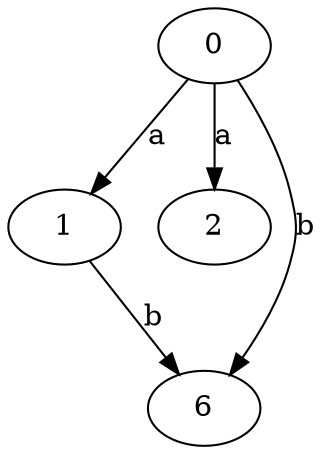 strict digraph  {
1;
2;
6;
0;
1 -> 6  [label=b];
0 -> 1  [label=a];
0 -> 2  [label=a];
0 -> 6  [label=b];
}
